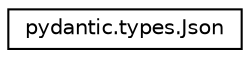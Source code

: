digraph "Graphical Class Hierarchy"
{
 // LATEX_PDF_SIZE
  edge [fontname="Helvetica",fontsize="10",labelfontname="Helvetica",labelfontsize="10"];
  node [fontname="Helvetica",fontsize="10",shape=record];
  rankdir="LR";
  Node0 [label="pydantic.types.Json",height=0.2,width=0.4,color="black", fillcolor="white", style="filled",URL="$classpydantic_1_1types_1_1Json.html",tooltip=" "];
}
